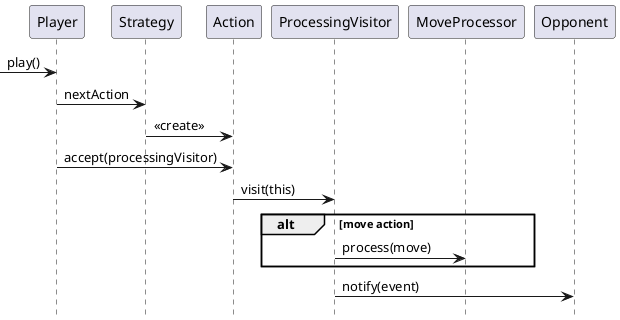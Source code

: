 @startuml

[-> Player: play()
Player -> Strategy: nextAction
Strategy -> Action: <<create>>
Player -> Action: accept(processingVisitor)
Action -> ProcessingVisitor: visit(this)
alt move action
	ProcessingVisitor -> MoveProcessor: process(move)
	
end
ProcessingVisitor -> Opponent: notify(event)

hide footbox
@enduml